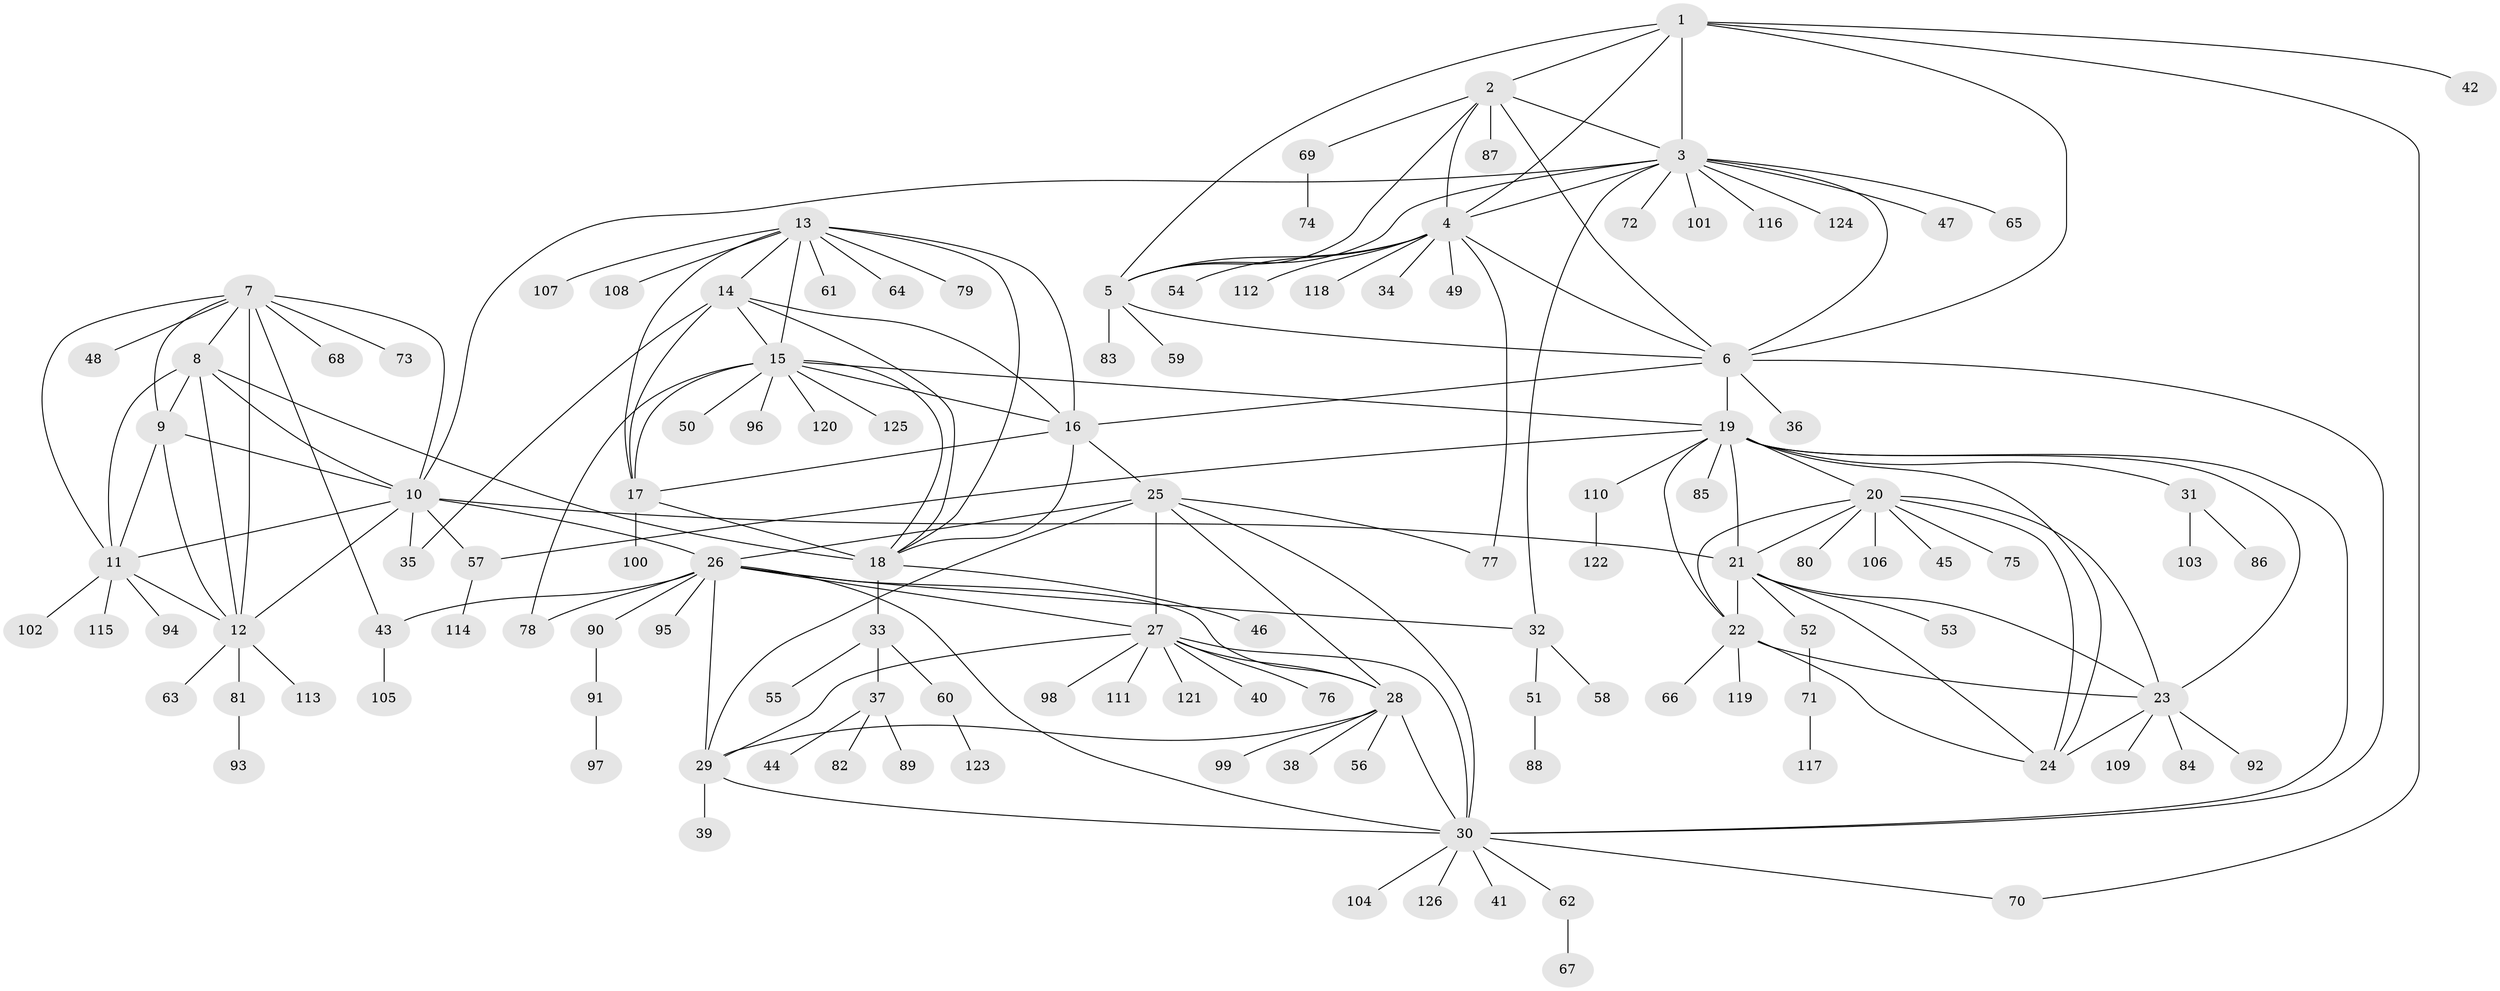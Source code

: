 // Generated by graph-tools (version 1.1) at 2025/02/03/09/25 03:02:42]
// undirected, 126 vertices, 188 edges
graph export_dot {
graph [start="1"]
  node [color=gray90,style=filled];
  1;
  2;
  3;
  4;
  5;
  6;
  7;
  8;
  9;
  10;
  11;
  12;
  13;
  14;
  15;
  16;
  17;
  18;
  19;
  20;
  21;
  22;
  23;
  24;
  25;
  26;
  27;
  28;
  29;
  30;
  31;
  32;
  33;
  34;
  35;
  36;
  37;
  38;
  39;
  40;
  41;
  42;
  43;
  44;
  45;
  46;
  47;
  48;
  49;
  50;
  51;
  52;
  53;
  54;
  55;
  56;
  57;
  58;
  59;
  60;
  61;
  62;
  63;
  64;
  65;
  66;
  67;
  68;
  69;
  70;
  71;
  72;
  73;
  74;
  75;
  76;
  77;
  78;
  79;
  80;
  81;
  82;
  83;
  84;
  85;
  86;
  87;
  88;
  89;
  90;
  91;
  92;
  93;
  94;
  95;
  96;
  97;
  98;
  99;
  100;
  101;
  102;
  103;
  104;
  105;
  106;
  107;
  108;
  109;
  110;
  111;
  112;
  113;
  114;
  115;
  116;
  117;
  118;
  119;
  120;
  121;
  122;
  123;
  124;
  125;
  126;
  1 -- 2;
  1 -- 3;
  1 -- 4;
  1 -- 5;
  1 -- 6;
  1 -- 42;
  1 -- 70;
  2 -- 3;
  2 -- 4;
  2 -- 5;
  2 -- 6;
  2 -- 69;
  2 -- 87;
  3 -- 4;
  3 -- 5;
  3 -- 6;
  3 -- 10;
  3 -- 32;
  3 -- 47;
  3 -- 65;
  3 -- 72;
  3 -- 101;
  3 -- 116;
  3 -- 124;
  4 -- 5;
  4 -- 6;
  4 -- 34;
  4 -- 49;
  4 -- 54;
  4 -- 77;
  4 -- 112;
  4 -- 118;
  5 -- 6;
  5 -- 59;
  5 -- 83;
  6 -- 16;
  6 -- 19;
  6 -- 30;
  6 -- 36;
  7 -- 8;
  7 -- 9;
  7 -- 10;
  7 -- 11;
  7 -- 12;
  7 -- 43;
  7 -- 48;
  7 -- 68;
  7 -- 73;
  8 -- 9;
  8 -- 10;
  8 -- 11;
  8 -- 12;
  8 -- 18;
  9 -- 10;
  9 -- 11;
  9 -- 12;
  10 -- 11;
  10 -- 12;
  10 -- 21;
  10 -- 26;
  10 -- 35;
  10 -- 57;
  11 -- 12;
  11 -- 94;
  11 -- 102;
  11 -- 115;
  12 -- 63;
  12 -- 81;
  12 -- 113;
  13 -- 14;
  13 -- 15;
  13 -- 16;
  13 -- 17;
  13 -- 18;
  13 -- 61;
  13 -- 64;
  13 -- 79;
  13 -- 107;
  13 -- 108;
  14 -- 15;
  14 -- 16;
  14 -- 17;
  14 -- 18;
  14 -- 35;
  15 -- 16;
  15 -- 17;
  15 -- 18;
  15 -- 19;
  15 -- 50;
  15 -- 78;
  15 -- 96;
  15 -- 120;
  15 -- 125;
  16 -- 17;
  16 -- 18;
  16 -- 25;
  17 -- 18;
  17 -- 100;
  18 -- 33;
  18 -- 46;
  19 -- 20;
  19 -- 21;
  19 -- 22;
  19 -- 23;
  19 -- 24;
  19 -- 30;
  19 -- 31;
  19 -- 57;
  19 -- 85;
  19 -- 110;
  20 -- 21;
  20 -- 22;
  20 -- 23;
  20 -- 24;
  20 -- 45;
  20 -- 75;
  20 -- 80;
  20 -- 106;
  21 -- 22;
  21 -- 23;
  21 -- 24;
  21 -- 52;
  21 -- 53;
  22 -- 23;
  22 -- 24;
  22 -- 66;
  22 -- 119;
  23 -- 24;
  23 -- 84;
  23 -- 92;
  23 -- 109;
  25 -- 26;
  25 -- 27;
  25 -- 28;
  25 -- 29;
  25 -- 30;
  25 -- 77;
  26 -- 27;
  26 -- 28;
  26 -- 29;
  26 -- 30;
  26 -- 32;
  26 -- 43;
  26 -- 78;
  26 -- 90;
  26 -- 95;
  27 -- 28;
  27 -- 29;
  27 -- 30;
  27 -- 40;
  27 -- 76;
  27 -- 98;
  27 -- 111;
  27 -- 121;
  28 -- 29;
  28 -- 30;
  28 -- 38;
  28 -- 56;
  28 -- 99;
  29 -- 30;
  29 -- 39;
  30 -- 41;
  30 -- 62;
  30 -- 70;
  30 -- 104;
  30 -- 126;
  31 -- 86;
  31 -- 103;
  32 -- 51;
  32 -- 58;
  33 -- 37;
  33 -- 55;
  33 -- 60;
  37 -- 44;
  37 -- 82;
  37 -- 89;
  43 -- 105;
  51 -- 88;
  52 -- 71;
  57 -- 114;
  60 -- 123;
  62 -- 67;
  69 -- 74;
  71 -- 117;
  81 -- 93;
  90 -- 91;
  91 -- 97;
  110 -- 122;
}
